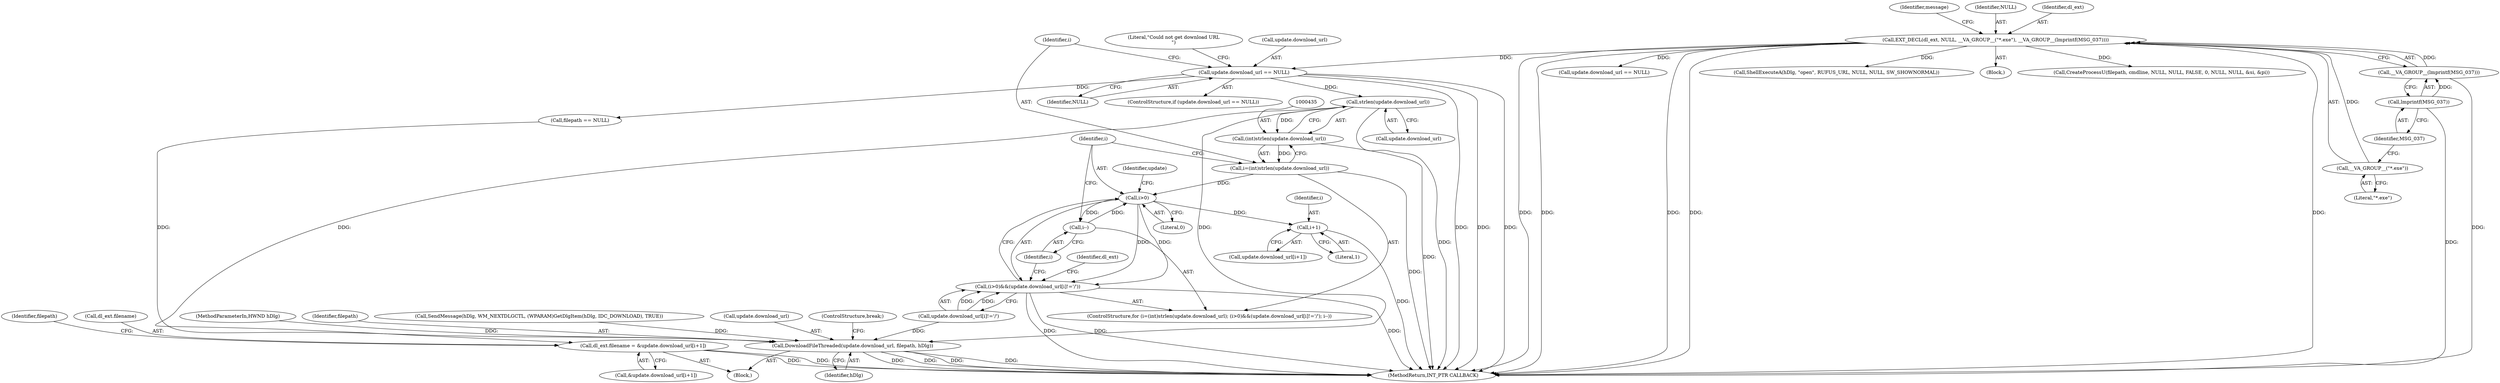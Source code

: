 digraph "0_rufus_c3c39f7f8a11f612c4ebf7affce25ec6928eb1cb_1@API" {
"1000436" [label="(Call,strlen(update.download_url))"];
"1000422" [label="(Call,update.download_url == NULL)"];
"1000129" [label="(Call,EXT_DECL(dl_ext, NULL, __VA_GROUP__(\"*.exe\"), __VA_GROUP__(lmprintf(MSG_037))))"];
"1000132" [label="(Call,__VA_GROUP__(\"*.exe\"))"];
"1000134" [label="(Call,__VA_GROUP__(lmprintf(MSG_037)))"];
"1000135" [label="(Call,lmprintf(MSG_037))"];
"1000434" [label="(Call,(int)strlen(update.download_url))"];
"1000432" [label="(Call,i=(int)strlen(update.download_url))"];
"1000441" [label="(Call,i>0)"];
"1000440" [label="(Call,(i>0)&&(update.download_url[i]!='/'))"];
"1000451" [label="(Call,i--)"];
"1000462" [label="(Call,i+1)"];
"1000453" [label="(Call,dl_ext.filename = &update.download_url[i+1])"];
"1000490" [label="(Call,DownloadFileThreaded(update.download_url, filepath, hDlg))"];
"1000327" [label="(Call,ShellExecuteA(hDlg, \"open\", RUFUS_URL, NULL, NULL, SW_SHOWNORMAL))"];
"1000138" [label="(Identifier,message)"];
"1000457" [label="(Call,&update.download_url[i+1])"];
"1000452" [label="(Identifier,i)"];
"1000443" [label="(Literal,0)"];
"1000436" [label="(Call,strlen(update.download_url))"];
"1000462" [label="(Call,i+1)"];
"1000136" [label="(Identifier,MSG_037)"];
"1000466" [label="(Identifier,filepath)"];
"1000129" [label="(Call,EXT_DECL(dl_ext, NULL, __VA_GROUP__(\"*.exe\"), __VA_GROUP__(lmprintf(MSG_037))))"];
"1000135" [label="(Call,lmprintf(MSG_037))"];
"1000447" [label="(Identifier,update)"];
"1000491" [label="(Call,update.download_url)"];
"1000422" [label="(Call,update.download_url == NULL)"];
"1000440" [label="(Call,(i>0)&&(update.download_url[i]!='/'))"];
"1000464" [label="(Literal,1)"];
"1000421" [label="(ControlStructure,if (update.download_url == NULL))"];
"1000111" [label="(Block,)"];
"1000496" [label="(ControlStructure,break;)"];
"1000458" [label="(Call,update.download_url[i+1])"];
"1000131" [label="(Identifier,NULL)"];
"1000382" [label="(Call,CreateProcessU(filepath, cmdline, NULL, NULL, FALSE, 0, NULL, NULL, &si, &pi))"];
"1000133" [label="(Literal,\"*.exe\")"];
"1000107" [label="(MethodParameterIn,HWND hDlg)"];
"1000442" [label="(Identifier,i)"];
"1000134" [label="(Call,__VA_GROUP__(lmprintf(MSG_037)))"];
"1000495" [label="(Identifier,hDlg)"];
"1000494" [label="(Identifier,filepath)"];
"1000431" [label="(ControlStructure,for (i=(int)strlen(update.download_url); (i>0)&&(update.download_url[i]!='/'); i--))"];
"1000429" [label="(Literal,\"Could not get download URL\n\")"];
"1000423" [label="(Call,update.download_url)"];
"1000433" [label="(Identifier,i)"];
"1000132" [label="(Call,__VA_GROUP__(\"*.exe\"))"];
"1000561" [label="(MethodReturn,INT_PTR CALLBACK)"];
"1000437" [label="(Call,update.download_url)"];
"1000463" [label="(Identifier,i)"];
"1000453" [label="(Call,dl_ext.filename = &update.download_url[i+1])"];
"1000474" [label="(Call,filepath == NULL)"];
"1000444" [label="(Call,update.download_url[i]!='/')"];
"1000130" [label="(Identifier,dl_ext)"];
"1000250" [label="(Call,update.download_url == NULL)"];
"1000432" [label="(Call,i=(int)strlen(update.download_url))"];
"1000451" [label="(Call,i--)"];
"1000434" [label="(Call,(int)strlen(update.download_url))"];
"1000455" [label="(Identifier,dl_ext)"];
"1000490" [label="(Call,DownloadFileThreaded(update.download_url, filepath, hDlg))"];
"1000338" [label="(Block,)"];
"1000454" [label="(Call,dl_ext.filename)"];
"1000481" [label="(Call,SendMessage(hDlg, WM_NEXTDLGCTL, (WPARAM)GetDlgItem(hDlg, IDC_DOWNLOAD), TRUE))"];
"1000426" [label="(Identifier,NULL)"];
"1000441" [label="(Call,i>0)"];
"1000436" -> "1000434"  [label="AST: "];
"1000436" -> "1000437"  [label="CFG: "];
"1000437" -> "1000436"  [label="AST: "];
"1000434" -> "1000436"  [label="CFG: "];
"1000436" -> "1000561"  [label="DDG: "];
"1000436" -> "1000434"  [label="DDG: "];
"1000422" -> "1000436"  [label="DDG: "];
"1000436" -> "1000453"  [label="DDG: "];
"1000436" -> "1000490"  [label="DDG: "];
"1000422" -> "1000421"  [label="AST: "];
"1000422" -> "1000426"  [label="CFG: "];
"1000423" -> "1000422"  [label="AST: "];
"1000426" -> "1000422"  [label="AST: "];
"1000429" -> "1000422"  [label="CFG: "];
"1000433" -> "1000422"  [label="CFG: "];
"1000422" -> "1000561"  [label="DDG: "];
"1000422" -> "1000561"  [label="DDG: "];
"1000422" -> "1000561"  [label="DDG: "];
"1000129" -> "1000422"  [label="DDG: "];
"1000422" -> "1000474"  [label="DDG: "];
"1000129" -> "1000111"  [label="AST: "];
"1000129" -> "1000134"  [label="CFG: "];
"1000130" -> "1000129"  [label="AST: "];
"1000131" -> "1000129"  [label="AST: "];
"1000132" -> "1000129"  [label="AST: "];
"1000134" -> "1000129"  [label="AST: "];
"1000138" -> "1000129"  [label="CFG: "];
"1000129" -> "1000561"  [label="DDG: "];
"1000129" -> "1000561"  [label="DDG: "];
"1000129" -> "1000561"  [label="DDG: "];
"1000129" -> "1000561"  [label="DDG: "];
"1000129" -> "1000561"  [label="DDG: "];
"1000132" -> "1000129"  [label="DDG: "];
"1000134" -> "1000129"  [label="DDG: "];
"1000129" -> "1000250"  [label="DDG: "];
"1000129" -> "1000327"  [label="DDG: "];
"1000129" -> "1000382"  [label="DDG: "];
"1000132" -> "1000133"  [label="CFG: "];
"1000133" -> "1000132"  [label="AST: "];
"1000136" -> "1000132"  [label="CFG: "];
"1000134" -> "1000135"  [label="CFG: "];
"1000135" -> "1000134"  [label="AST: "];
"1000134" -> "1000561"  [label="DDG: "];
"1000135" -> "1000134"  [label="DDG: "];
"1000135" -> "1000136"  [label="CFG: "];
"1000136" -> "1000135"  [label="AST: "];
"1000135" -> "1000561"  [label="DDG: "];
"1000434" -> "1000432"  [label="AST: "];
"1000435" -> "1000434"  [label="AST: "];
"1000432" -> "1000434"  [label="CFG: "];
"1000434" -> "1000561"  [label="DDG: "];
"1000434" -> "1000432"  [label="DDG: "];
"1000432" -> "1000431"  [label="AST: "];
"1000433" -> "1000432"  [label="AST: "];
"1000442" -> "1000432"  [label="CFG: "];
"1000432" -> "1000561"  [label="DDG: "];
"1000432" -> "1000441"  [label="DDG: "];
"1000441" -> "1000440"  [label="AST: "];
"1000441" -> "1000443"  [label="CFG: "];
"1000442" -> "1000441"  [label="AST: "];
"1000443" -> "1000441"  [label="AST: "];
"1000447" -> "1000441"  [label="CFG: "];
"1000440" -> "1000441"  [label="CFG: "];
"1000441" -> "1000440"  [label="DDG: "];
"1000441" -> "1000440"  [label="DDG: "];
"1000451" -> "1000441"  [label="DDG: "];
"1000441" -> "1000451"  [label="DDG: "];
"1000441" -> "1000462"  [label="DDG: "];
"1000440" -> "1000431"  [label="AST: "];
"1000440" -> "1000444"  [label="CFG: "];
"1000444" -> "1000440"  [label="AST: "];
"1000452" -> "1000440"  [label="CFG: "];
"1000455" -> "1000440"  [label="CFG: "];
"1000440" -> "1000561"  [label="DDG: "];
"1000440" -> "1000561"  [label="DDG: "];
"1000440" -> "1000561"  [label="DDG: "];
"1000444" -> "1000440"  [label="DDG: "];
"1000444" -> "1000440"  [label="DDG: "];
"1000451" -> "1000431"  [label="AST: "];
"1000451" -> "1000452"  [label="CFG: "];
"1000452" -> "1000451"  [label="AST: "];
"1000442" -> "1000451"  [label="CFG: "];
"1000462" -> "1000458"  [label="AST: "];
"1000462" -> "1000464"  [label="CFG: "];
"1000463" -> "1000462"  [label="AST: "];
"1000464" -> "1000462"  [label="AST: "];
"1000458" -> "1000462"  [label="CFG: "];
"1000462" -> "1000561"  [label="DDG: "];
"1000453" -> "1000338"  [label="AST: "];
"1000453" -> "1000457"  [label="CFG: "];
"1000454" -> "1000453"  [label="AST: "];
"1000457" -> "1000453"  [label="AST: "];
"1000466" -> "1000453"  [label="CFG: "];
"1000453" -> "1000561"  [label="DDG: "];
"1000453" -> "1000561"  [label="DDG: "];
"1000490" -> "1000338"  [label="AST: "];
"1000490" -> "1000495"  [label="CFG: "];
"1000491" -> "1000490"  [label="AST: "];
"1000494" -> "1000490"  [label="AST: "];
"1000495" -> "1000490"  [label="AST: "];
"1000496" -> "1000490"  [label="CFG: "];
"1000490" -> "1000561"  [label="DDG: "];
"1000490" -> "1000561"  [label="DDG: "];
"1000490" -> "1000561"  [label="DDG: "];
"1000490" -> "1000561"  [label="DDG: "];
"1000444" -> "1000490"  [label="DDG: "];
"1000474" -> "1000490"  [label="DDG: "];
"1000481" -> "1000490"  [label="DDG: "];
"1000107" -> "1000490"  [label="DDG: "];
}

